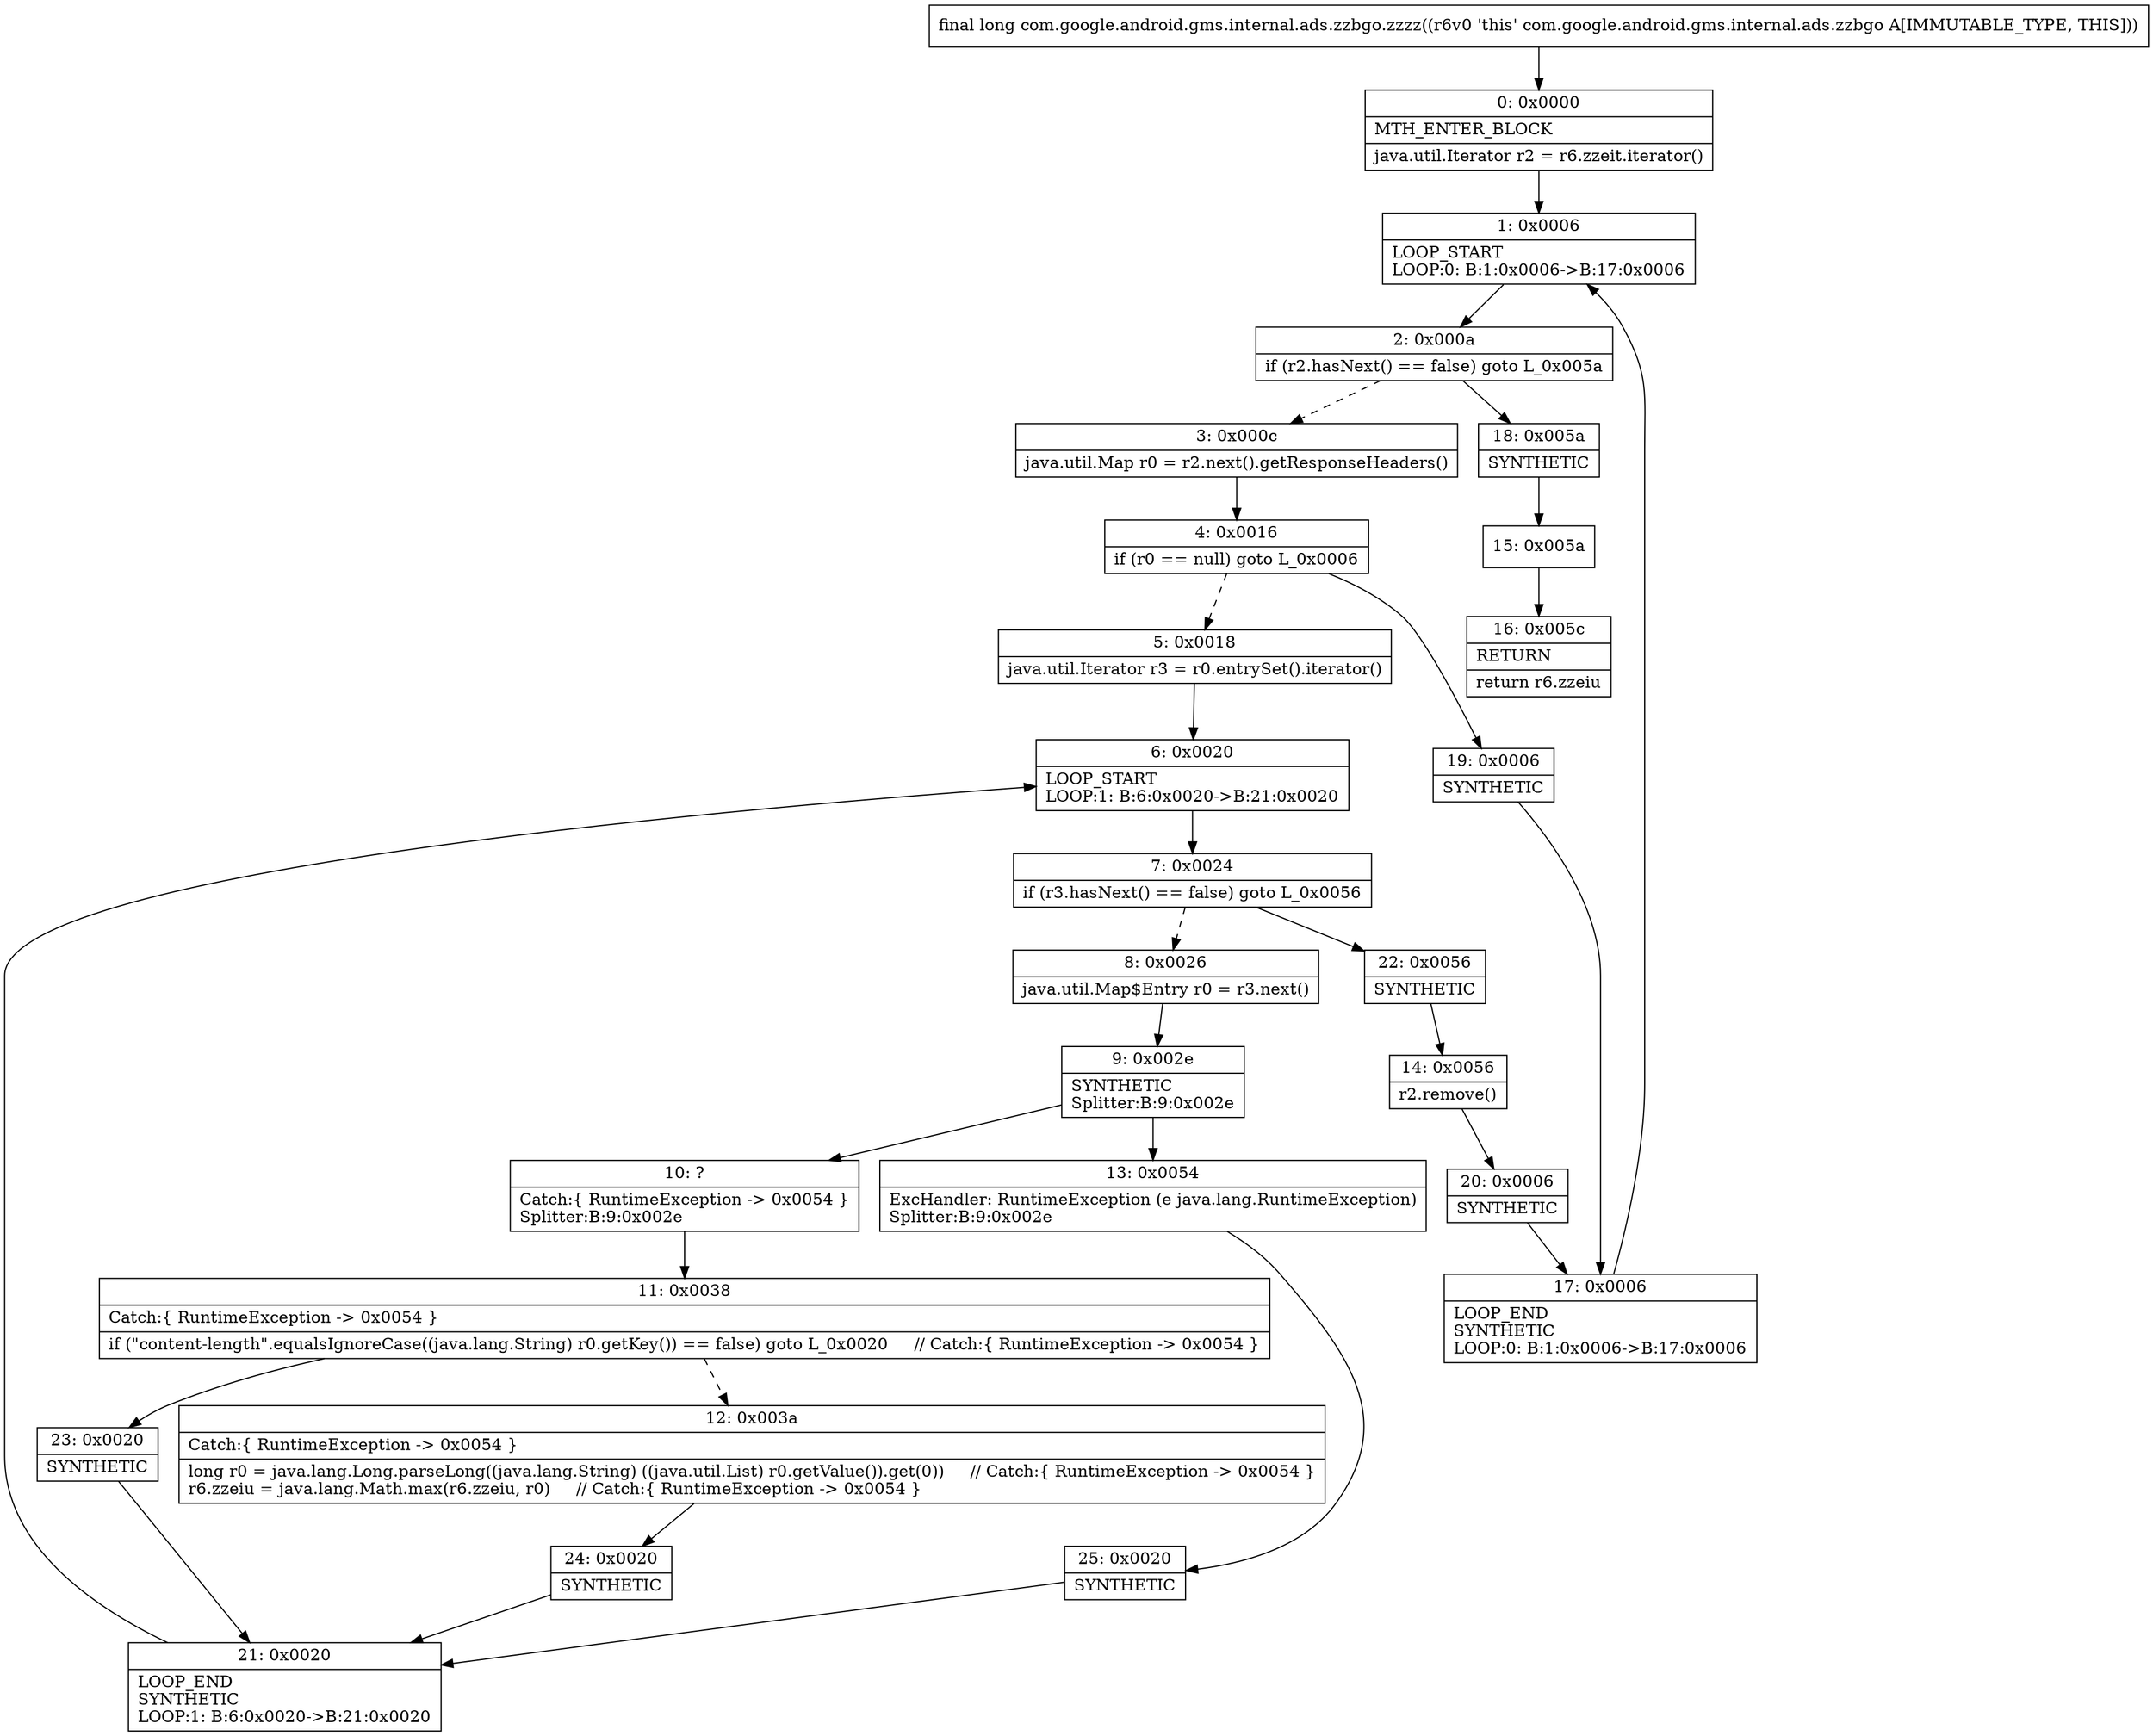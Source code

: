 digraph "CFG forcom.google.android.gms.internal.ads.zzbgo.zzzz()J" {
Node_0 [shape=record,label="{0\:\ 0x0000|MTH_ENTER_BLOCK\l|java.util.Iterator r2 = r6.zzeit.iterator()\l}"];
Node_1 [shape=record,label="{1\:\ 0x0006|LOOP_START\lLOOP:0: B:1:0x0006\-\>B:17:0x0006\l}"];
Node_2 [shape=record,label="{2\:\ 0x000a|if (r2.hasNext() == false) goto L_0x005a\l}"];
Node_3 [shape=record,label="{3\:\ 0x000c|java.util.Map r0 = r2.next().getResponseHeaders()\l}"];
Node_4 [shape=record,label="{4\:\ 0x0016|if (r0 == null) goto L_0x0006\l}"];
Node_5 [shape=record,label="{5\:\ 0x0018|java.util.Iterator r3 = r0.entrySet().iterator()\l}"];
Node_6 [shape=record,label="{6\:\ 0x0020|LOOP_START\lLOOP:1: B:6:0x0020\-\>B:21:0x0020\l}"];
Node_7 [shape=record,label="{7\:\ 0x0024|if (r3.hasNext() == false) goto L_0x0056\l}"];
Node_8 [shape=record,label="{8\:\ 0x0026|java.util.Map$Entry r0 = r3.next()\l}"];
Node_9 [shape=record,label="{9\:\ 0x002e|SYNTHETIC\lSplitter:B:9:0x002e\l}"];
Node_10 [shape=record,label="{10\:\ ?|Catch:\{ RuntimeException \-\> 0x0054 \}\lSplitter:B:9:0x002e\l}"];
Node_11 [shape=record,label="{11\:\ 0x0038|Catch:\{ RuntimeException \-\> 0x0054 \}\l|if (\"content\-length\".equalsIgnoreCase((java.lang.String) r0.getKey()) == false) goto L_0x0020     \/\/ Catch:\{ RuntimeException \-\> 0x0054 \}\l}"];
Node_12 [shape=record,label="{12\:\ 0x003a|Catch:\{ RuntimeException \-\> 0x0054 \}\l|long r0 = java.lang.Long.parseLong((java.lang.String) ((java.util.List) r0.getValue()).get(0))     \/\/ Catch:\{ RuntimeException \-\> 0x0054 \}\lr6.zzeiu = java.lang.Math.max(r6.zzeiu, r0)     \/\/ Catch:\{ RuntimeException \-\> 0x0054 \}\l}"];
Node_13 [shape=record,label="{13\:\ 0x0054|ExcHandler: RuntimeException (e java.lang.RuntimeException)\lSplitter:B:9:0x002e\l}"];
Node_14 [shape=record,label="{14\:\ 0x0056|r2.remove()\l}"];
Node_15 [shape=record,label="{15\:\ 0x005a}"];
Node_16 [shape=record,label="{16\:\ 0x005c|RETURN\l|return r6.zzeiu\l}"];
Node_17 [shape=record,label="{17\:\ 0x0006|LOOP_END\lSYNTHETIC\lLOOP:0: B:1:0x0006\-\>B:17:0x0006\l}"];
Node_18 [shape=record,label="{18\:\ 0x005a|SYNTHETIC\l}"];
Node_19 [shape=record,label="{19\:\ 0x0006|SYNTHETIC\l}"];
Node_20 [shape=record,label="{20\:\ 0x0006|SYNTHETIC\l}"];
Node_21 [shape=record,label="{21\:\ 0x0020|LOOP_END\lSYNTHETIC\lLOOP:1: B:6:0x0020\-\>B:21:0x0020\l}"];
Node_22 [shape=record,label="{22\:\ 0x0056|SYNTHETIC\l}"];
Node_23 [shape=record,label="{23\:\ 0x0020|SYNTHETIC\l}"];
Node_24 [shape=record,label="{24\:\ 0x0020|SYNTHETIC\l}"];
Node_25 [shape=record,label="{25\:\ 0x0020|SYNTHETIC\l}"];
MethodNode[shape=record,label="{final long com.google.android.gms.internal.ads.zzbgo.zzzz((r6v0 'this' com.google.android.gms.internal.ads.zzbgo A[IMMUTABLE_TYPE, THIS])) }"];
MethodNode -> Node_0;
Node_0 -> Node_1;
Node_1 -> Node_2;
Node_2 -> Node_3[style=dashed];
Node_2 -> Node_18;
Node_3 -> Node_4;
Node_4 -> Node_5[style=dashed];
Node_4 -> Node_19;
Node_5 -> Node_6;
Node_6 -> Node_7;
Node_7 -> Node_8[style=dashed];
Node_7 -> Node_22;
Node_8 -> Node_9;
Node_9 -> Node_10;
Node_9 -> Node_13;
Node_10 -> Node_11;
Node_11 -> Node_12[style=dashed];
Node_11 -> Node_23;
Node_12 -> Node_24;
Node_13 -> Node_25;
Node_14 -> Node_20;
Node_15 -> Node_16;
Node_17 -> Node_1;
Node_18 -> Node_15;
Node_19 -> Node_17;
Node_20 -> Node_17;
Node_21 -> Node_6;
Node_22 -> Node_14;
Node_23 -> Node_21;
Node_24 -> Node_21;
Node_25 -> Node_21;
}


